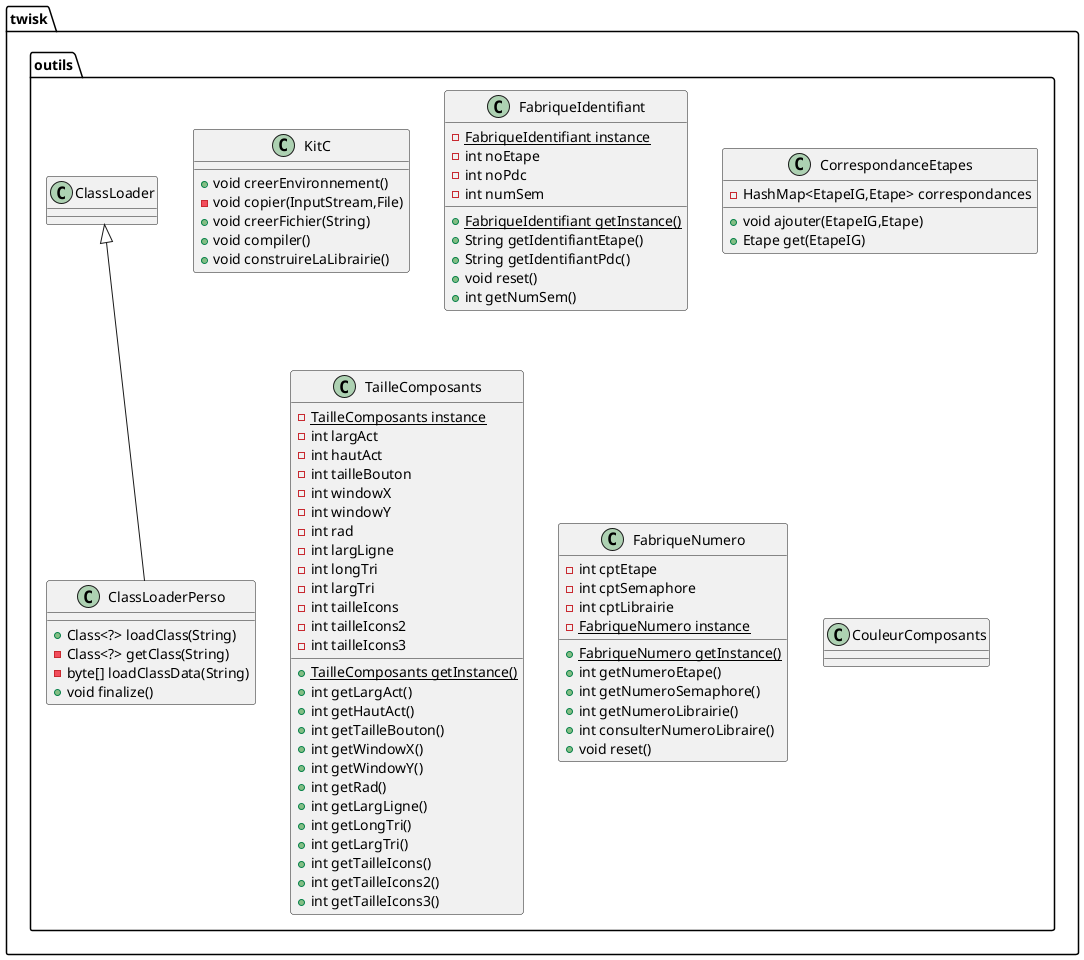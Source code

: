 @startuml
class twisk.outils.KitC {
+ void creerEnvironnement()
- void copier(InputStream,File)
+ void creerFichier(String)
+ void compiler()
+ void construireLaLibrairie()
}
class twisk.outils.FabriqueIdentifiant {
- {static} FabriqueIdentifiant instance
- int noEtape
- int noPdc
- int numSem
+ {static} FabriqueIdentifiant getInstance()
+ String getIdentifiantEtape()
+ String getIdentifiantPdc()
+ void reset()
+ int getNumSem()
}
class twisk.outils.CorrespondanceEtapes {
- HashMap<EtapeIG,Etape> correspondances
+ void ajouter(EtapeIG,Etape)
+ Etape get(EtapeIG)
}
class twisk.outils.TailleComposants {
- {static} TailleComposants instance
- int largAct
- int hautAct
- int tailleBouton
- int windowX
- int windowY
- int rad
- int largLigne
- int longTri
- int largTri
- int tailleIcons
- int tailleIcons2
- int tailleIcons3
+ {static} TailleComposants getInstance()
+ int getLargAct()
+ int getHautAct()
+ int getTailleBouton()
+ int getWindowX()
+ int getWindowY()
+ int getRad()
+ int getLargLigne()
+ int getLongTri()
+ int getLargTri()
+ int getTailleIcons()
+ int getTailleIcons2()
+ int getTailleIcons3()
}
class twisk.outils.FabriqueNumero {
- int cptEtape
- int cptSemaphore
- int cptLibrairie
- {static} FabriqueNumero instance
+ {static} FabriqueNumero getInstance()
+ int getNumeroEtape()
+ int getNumeroSemaphore()
+ int getNumeroLibrairie()
+ int consulterNumeroLibraire()
+ void reset()
}
class twisk.outils.ClassLoaderPerso {
+ Class<?> loadClass(String)
- Class<?> getClass(String)
- byte[] loadClassData(String)
+ void finalize()
}
class twisk.outils.CouleurComposants {
}


twisk.outils.ClassLoader <|-- twisk.outils.ClassLoaderPerso
@enduml